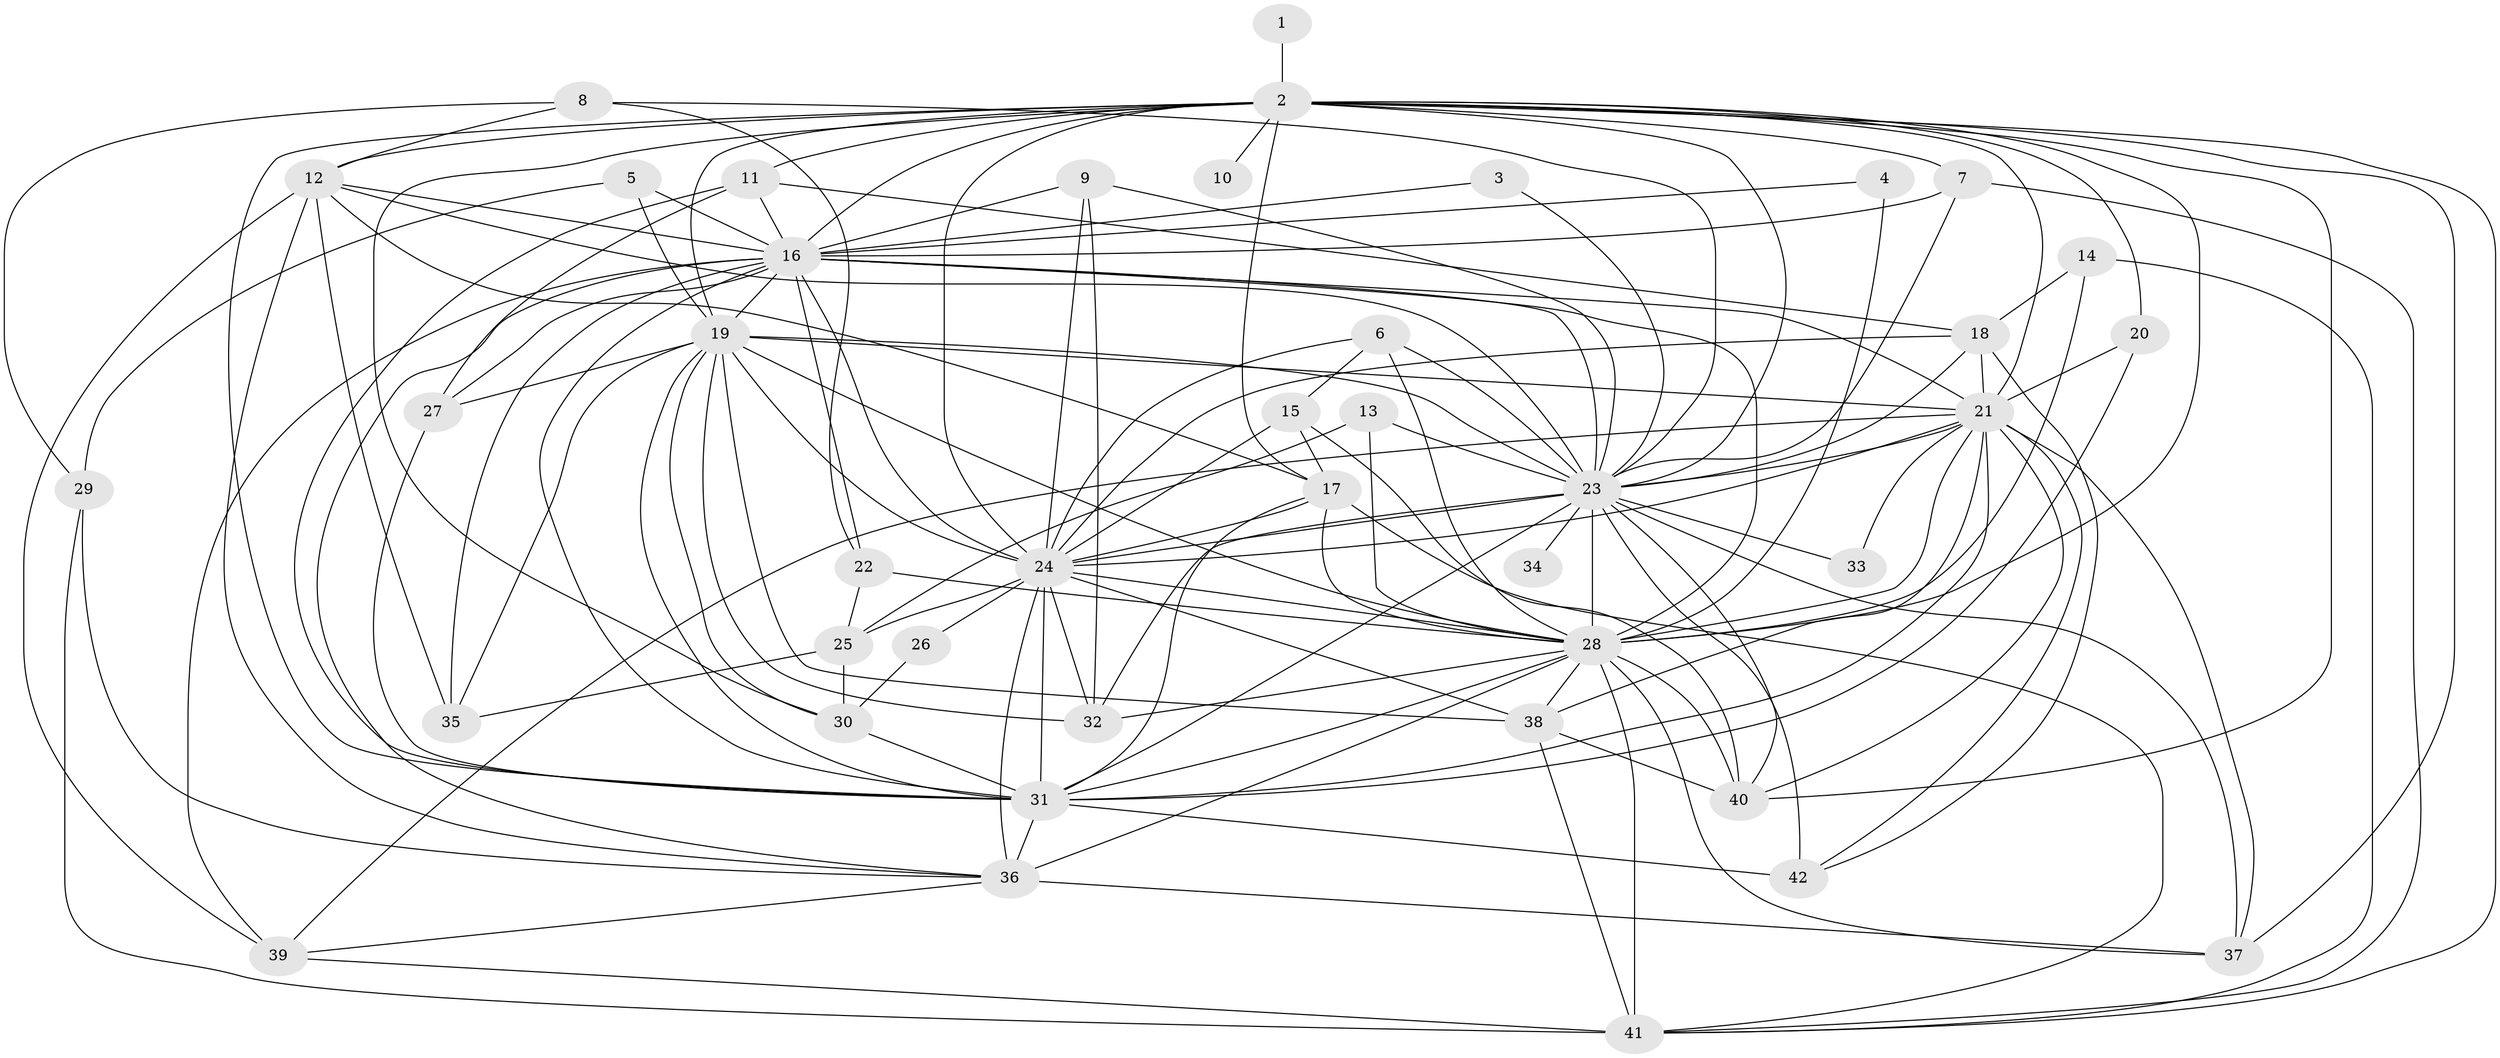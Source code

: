 // original degree distribution, {28: 0.014492753623188406, 34: 0.007246376811594203, 23: 0.007246376811594203, 26: 0.007246376811594203, 22: 0.007246376811594203, 14: 0.007246376811594203, 19: 0.014492753623188406, 31: 0.007246376811594203, 2: 0.5652173913043478, 5: 0.043478260869565216, 4: 0.07971014492753623, 3: 0.18840579710144928, 6: 0.021739130434782608, 11: 0.007246376811594203, 7: 0.021739130434782608}
// Generated by graph-tools (version 1.1) at 2025/36/03/04/25 23:36:14]
// undirected, 42 vertices, 139 edges
graph export_dot {
  node [color=gray90,style=filled];
  1;
  2;
  3;
  4;
  5;
  6;
  7;
  8;
  9;
  10;
  11;
  12;
  13;
  14;
  15;
  16;
  17;
  18;
  19;
  20;
  21;
  22;
  23;
  24;
  25;
  26;
  27;
  28;
  29;
  30;
  31;
  32;
  33;
  34;
  35;
  36;
  37;
  38;
  39;
  40;
  41;
  42;
  1 -- 2 [weight=1.0];
  2 -- 7 [weight=1.0];
  2 -- 10 [weight=1.0];
  2 -- 11 [weight=1.0];
  2 -- 12 [weight=1.0];
  2 -- 16 [weight=1.0];
  2 -- 17 [weight=1.0];
  2 -- 19 [weight=2.0];
  2 -- 20 [weight=1.0];
  2 -- 21 [weight=1.0];
  2 -- 23 [weight=2.0];
  2 -- 24 [weight=2.0];
  2 -- 28 [weight=4.0];
  2 -- 30 [weight=2.0];
  2 -- 31 [weight=2.0];
  2 -- 37 [weight=1.0];
  2 -- 40 [weight=1.0];
  2 -- 41 [weight=1.0];
  3 -- 16 [weight=1.0];
  3 -- 23 [weight=1.0];
  4 -- 16 [weight=1.0];
  4 -- 28 [weight=1.0];
  5 -- 16 [weight=1.0];
  5 -- 19 [weight=1.0];
  5 -- 29 [weight=1.0];
  6 -- 15 [weight=1.0];
  6 -- 23 [weight=1.0];
  6 -- 24 [weight=1.0];
  6 -- 28 [weight=1.0];
  7 -- 16 [weight=1.0];
  7 -- 23 [weight=3.0];
  7 -- 41 [weight=1.0];
  8 -- 12 [weight=1.0];
  8 -- 22 [weight=1.0];
  8 -- 23 [weight=1.0];
  8 -- 29 [weight=1.0];
  9 -- 16 [weight=1.0];
  9 -- 23 [weight=1.0];
  9 -- 24 [weight=1.0];
  9 -- 32 [weight=1.0];
  11 -- 16 [weight=1.0];
  11 -- 18 [weight=1.0];
  11 -- 27 [weight=1.0];
  11 -- 31 [weight=1.0];
  12 -- 16 [weight=1.0];
  12 -- 17 [weight=1.0];
  12 -- 23 [weight=1.0];
  12 -- 35 [weight=1.0];
  12 -- 36 [weight=1.0];
  12 -- 39 [weight=1.0];
  13 -- 23 [weight=1.0];
  13 -- 25 [weight=1.0];
  13 -- 28 [weight=2.0];
  14 -- 18 [weight=1.0];
  14 -- 28 [weight=1.0];
  14 -- 41 [weight=1.0];
  15 -- 17 [weight=1.0];
  15 -- 24 [weight=1.0];
  15 -- 40 [weight=1.0];
  16 -- 19 [weight=5.0];
  16 -- 21 [weight=1.0];
  16 -- 22 [weight=1.0];
  16 -- 23 [weight=3.0];
  16 -- 24 [weight=1.0];
  16 -- 27 [weight=1.0];
  16 -- 28 [weight=5.0];
  16 -- 31 [weight=1.0];
  16 -- 35 [weight=1.0];
  16 -- 36 [weight=1.0];
  16 -- 39 [weight=2.0];
  17 -- 24 [weight=1.0];
  17 -- 28 [weight=2.0];
  17 -- 31 [weight=1.0];
  17 -- 41 [weight=1.0];
  18 -- 21 [weight=1.0];
  18 -- 23 [weight=1.0];
  18 -- 24 [weight=1.0];
  18 -- 42 [weight=1.0];
  19 -- 21 [weight=4.0];
  19 -- 23 [weight=3.0];
  19 -- 24 [weight=2.0];
  19 -- 27 [weight=1.0];
  19 -- 28 [weight=4.0];
  19 -- 30 [weight=1.0];
  19 -- 31 [weight=3.0];
  19 -- 32 [weight=2.0];
  19 -- 35 [weight=1.0];
  19 -- 38 [weight=1.0];
  20 -- 21 [weight=1.0];
  20 -- 31 [weight=3.0];
  21 -- 23 [weight=2.0];
  21 -- 24 [weight=1.0];
  21 -- 28 [weight=2.0];
  21 -- 31 [weight=3.0];
  21 -- 33 [weight=1.0];
  21 -- 37 [weight=1.0];
  21 -- 38 [weight=1.0];
  21 -- 39 [weight=1.0];
  21 -- 40 [weight=1.0];
  21 -- 42 [weight=1.0];
  22 -- 25 [weight=1.0];
  22 -- 28 [weight=3.0];
  23 -- 24 [weight=3.0];
  23 -- 28 [weight=3.0];
  23 -- 31 [weight=1.0];
  23 -- 32 [weight=1.0];
  23 -- 33 [weight=1.0];
  23 -- 34 [weight=1.0];
  23 -- 37 [weight=1.0];
  23 -- 40 [weight=1.0];
  23 -- 42 [weight=1.0];
  24 -- 25 [weight=1.0];
  24 -- 26 [weight=2.0];
  24 -- 28 [weight=3.0];
  24 -- 31 [weight=1.0];
  24 -- 32 [weight=1.0];
  24 -- 36 [weight=1.0];
  24 -- 38 [weight=1.0];
  25 -- 30 [weight=1.0];
  25 -- 35 [weight=1.0];
  26 -- 30 [weight=1.0];
  27 -- 31 [weight=1.0];
  28 -- 31 [weight=2.0];
  28 -- 32 [weight=1.0];
  28 -- 36 [weight=1.0];
  28 -- 37 [weight=2.0];
  28 -- 38 [weight=1.0];
  28 -- 40 [weight=2.0];
  28 -- 41 [weight=4.0];
  29 -- 36 [weight=1.0];
  29 -- 41 [weight=1.0];
  30 -- 31 [weight=2.0];
  31 -- 36 [weight=3.0];
  31 -- 42 [weight=2.0];
  36 -- 37 [weight=1.0];
  36 -- 39 [weight=1.0];
  38 -- 40 [weight=1.0];
  38 -- 41 [weight=1.0];
  39 -- 41 [weight=1.0];
}
